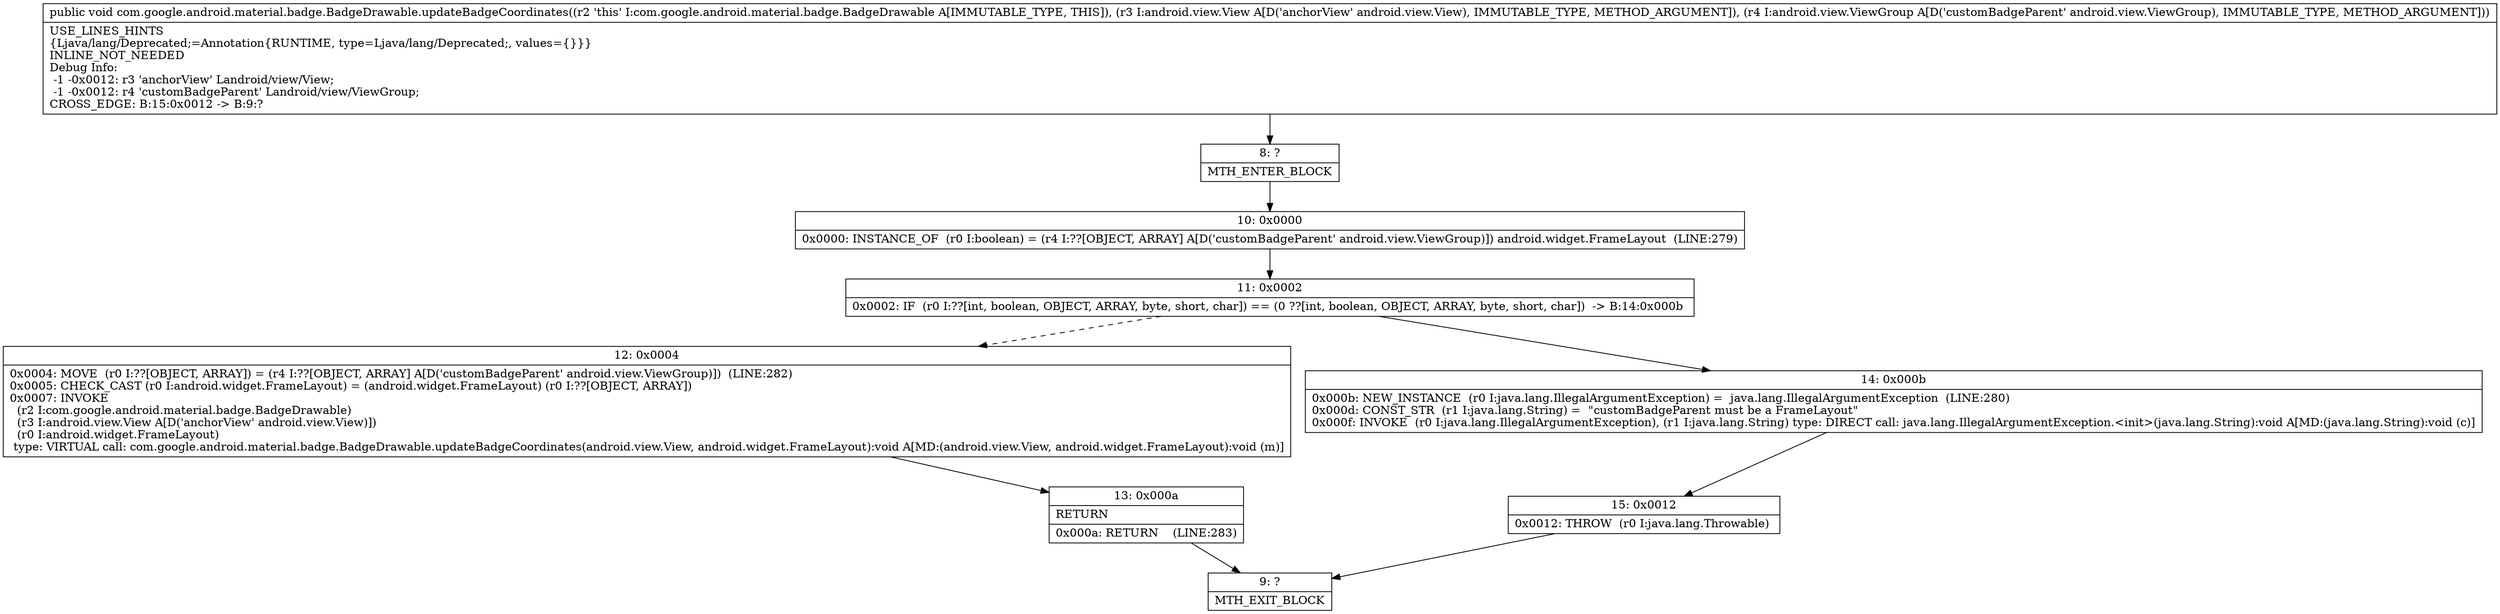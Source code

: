digraph "CFG forcom.google.android.material.badge.BadgeDrawable.updateBadgeCoordinates(Landroid\/view\/View;Landroid\/view\/ViewGroup;)V" {
Node_8 [shape=record,label="{8\:\ ?|MTH_ENTER_BLOCK\l}"];
Node_10 [shape=record,label="{10\:\ 0x0000|0x0000: INSTANCE_OF  (r0 I:boolean) = (r4 I:??[OBJECT, ARRAY] A[D('customBadgeParent' android.view.ViewGroup)]) android.widget.FrameLayout  (LINE:279)\l}"];
Node_11 [shape=record,label="{11\:\ 0x0002|0x0002: IF  (r0 I:??[int, boolean, OBJECT, ARRAY, byte, short, char]) == (0 ??[int, boolean, OBJECT, ARRAY, byte, short, char])  \-\> B:14:0x000b \l}"];
Node_12 [shape=record,label="{12\:\ 0x0004|0x0004: MOVE  (r0 I:??[OBJECT, ARRAY]) = (r4 I:??[OBJECT, ARRAY] A[D('customBadgeParent' android.view.ViewGroup)])  (LINE:282)\l0x0005: CHECK_CAST (r0 I:android.widget.FrameLayout) = (android.widget.FrameLayout) (r0 I:??[OBJECT, ARRAY]) \l0x0007: INVOKE  \l  (r2 I:com.google.android.material.badge.BadgeDrawable)\l  (r3 I:android.view.View A[D('anchorView' android.view.View)])\l  (r0 I:android.widget.FrameLayout)\l type: VIRTUAL call: com.google.android.material.badge.BadgeDrawable.updateBadgeCoordinates(android.view.View, android.widget.FrameLayout):void A[MD:(android.view.View, android.widget.FrameLayout):void (m)]\l}"];
Node_13 [shape=record,label="{13\:\ 0x000a|RETURN\l|0x000a: RETURN    (LINE:283)\l}"];
Node_9 [shape=record,label="{9\:\ ?|MTH_EXIT_BLOCK\l}"];
Node_14 [shape=record,label="{14\:\ 0x000b|0x000b: NEW_INSTANCE  (r0 I:java.lang.IllegalArgumentException) =  java.lang.IllegalArgumentException  (LINE:280)\l0x000d: CONST_STR  (r1 I:java.lang.String) =  \"customBadgeParent must be a FrameLayout\" \l0x000f: INVOKE  (r0 I:java.lang.IllegalArgumentException), (r1 I:java.lang.String) type: DIRECT call: java.lang.IllegalArgumentException.\<init\>(java.lang.String):void A[MD:(java.lang.String):void (c)]\l}"];
Node_15 [shape=record,label="{15\:\ 0x0012|0x0012: THROW  (r0 I:java.lang.Throwable) \l}"];
MethodNode[shape=record,label="{public void com.google.android.material.badge.BadgeDrawable.updateBadgeCoordinates((r2 'this' I:com.google.android.material.badge.BadgeDrawable A[IMMUTABLE_TYPE, THIS]), (r3 I:android.view.View A[D('anchorView' android.view.View), IMMUTABLE_TYPE, METHOD_ARGUMENT]), (r4 I:android.view.ViewGroup A[D('customBadgeParent' android.view.ViewGroup), IMMUTABLE_TYPE, METHOD_ARGUMENT]))  | USE_LINES_HINTS\l\{Ljava\/lang\/Deprecated;=Annotation\{RUNTIME, type=Ljava\/lang\/Deprecated;, values=\{\}\}\}\lINLINE_NOT_NEEDED\lDebug Info:\l  \-1 \-0x0012: r3 'anchorView' Landroid\/view\/View;\l  \-1 \-0x0012: r4 'customBadgeParent' Landroid\/view\/ViewGroup;\lCROSS_EDGE: B:15:0x0012 \-\> B:9:?\l}"];
MethodNode -> Node_8;Node_8 -> Node_10;
Node_10 -> Node_11;
Node_11 -> Node_12[style=dashed];
Node_11 -> Node_14;
Node_12 -> Node_13;
Node_13 -> Node_9;
Node_14 -> Node_15;
Node_15 -> Node_9;
}

